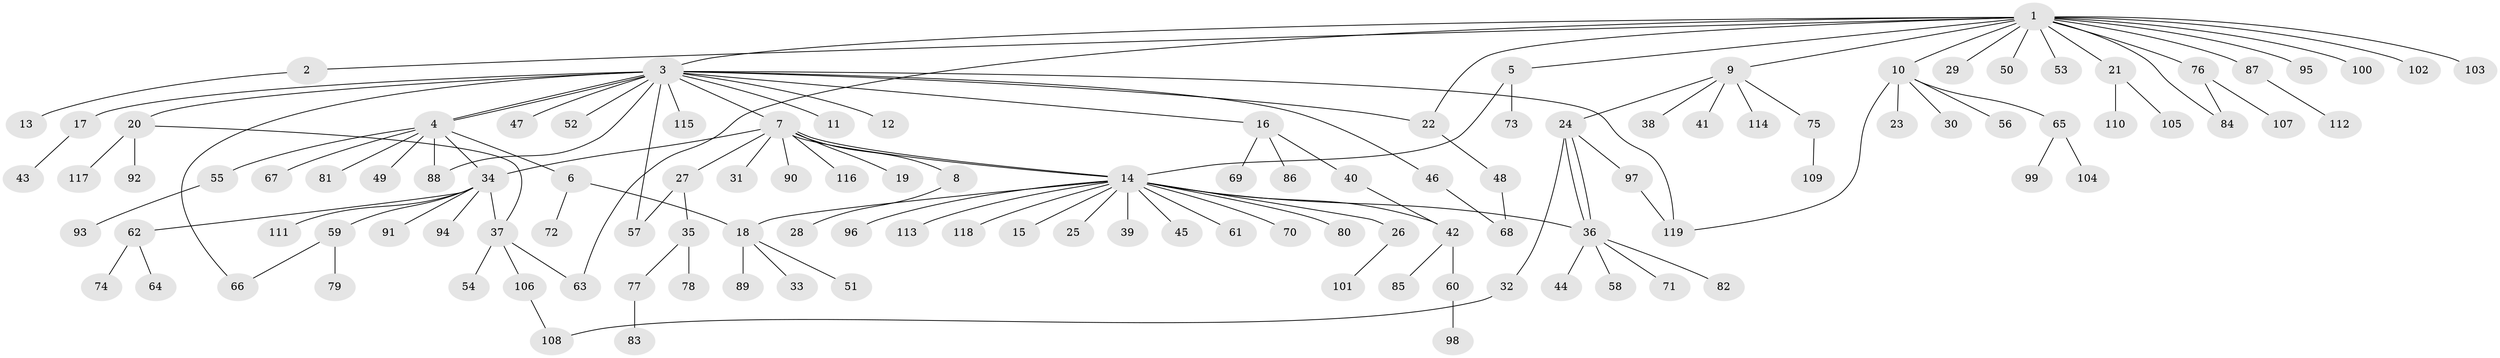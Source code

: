 // coarse degree distribution, {16: 0.023255813953488372, 1: 0.627906976744186, 17: 0.011627906976744186, 9: 0.011627906976744186, 2: 0.16279069767441862, 11: 0.011627906976744186, 5: 0.03488372093023256, 4: 0.03488372093023256, 3: 0.05813953488372093, 7: 0.011627906976744186, 6: 0.011627906976744186}
// Generated by graph-tools (version 1.1) at 2025/51/02/27/25 19:51:56]
// undirected, 119 vertices, 137 edges
graph export_dot {
graph [start="1"]
  node [color=gray90,style=filled];
  1;
  2;
  3;
  4;
  5;
  6;
  7;
  8;
  9;
  10;
  11;
  12;
  13;
  14;
  15;
  16;
  17;
  18;
  19;
  20;
  21;
  22;
  23;
  24;
  25;
  26;
  27;
  28;
  29;
  30;
  31;
  32;
  33;
  34;
  35;
  36;
  37;
  38;
  39;
  40;
  41;
  42;
  43;
  44;
  45;
  46;
  47;
  48;
  49;
  50;
  51;
  52;
  53;
  54;
  55;
  56;
  57;
  58;
  59;
  60;
  61;
  62;
  63;
  64;
  65;
  66;
  67;
  68;
  69;
  70;
  71;
  72;
  73;
  74;
  75;
  76;
  77;
  78;
  79;
  80;
  81;
  82;
  83;
  84;
  85;
  86;
  87;
  88;
  89;
  90;
  91;
  92;
  93;
  94;
  95;
  96;
  97;
  98;
  99;
  100;
  101;
  102;
  103;
  104;
  105;
  106;
  107;
  108;
  109;
  110;
  111;
  112;
  113;
  114;
  115;
  116;
  117;
  118;
  119;
  1 -- 2;
  1 -- 3;
  1 -- 5;
  1 -- 9;
  1 -- 10;
  1 -- 21;
  1 -- 22;
  1 -- 29;
  1 -- 50;
  1 -- 53;
  1 -- 63;
  1 -- 76;
  1 -- 84;
  1 -- 87;
  1 -- 95;
  1 -- 100;
  1 -- 102;
  1 -- 103;
  2 -- 13;
  3 -- 4;
  3 -- 4;
  3 -- 7;
  3 -- 11;
  3 -- 12;
  3 -- 16;
  3 -- 17;
  3 -- 20;
  3 -- 22;
  3 -- 46;
  3 -- 47;
  3 -- 52;
  3 -- 57;
  3 -- 66;
  3 -- 88;
  3 -- 115;
  3 -- 119;
  4 -- 6;
  4 -- 34;
  4 -- 49;
  4 -- 55;
  4 -- 67;
  4 -- 81;
  4 -- 88;
  5 -- 14;
  5 -- 73;
  6 -- 18;
  6 -- 72;
  7 -- 8;
  7 -- 14;
  7 -- 14;
  7 -- 19;
  7 -- 27;
  7 -- 31;
  7 -- 34;
  7 -- 90;
  7 -- 116;
  8 -- 28;
  9 -- 24;
  9 -- 38;
  9 -- 41;
  9 -- 75;
  9 -- 114;
  10 -- 23;
  10 -- 30;
  10 -- 56;
  10 -- 65;
  10 -- 119;
  14 -- 15;
  14 -- 18;
  14 -- 25;
  14 -- 26;
  14 -- 36;
  14 -- 39;
  14 -- 42;
  14 -- 45;
  14 -- 61;
  14 -- 70;
  14 -- 80;
  14 -- 96;
  14 -- 113;
  14 -- 118;
  16 -- 40;
  16 -- 69;
  16 -- 86;
  17 -- 43;
  18 -- 33;
  18 -- 51;
  18 -- 89;
  20 -- 37;
  20 -- 92;
  20 -- 117;
  21 -- 105;
  21 -- 110;
  22 -- 48;
  24 -- 32;
  24 -- 36;
  24 -- 36;
  24 -- 97;
  26 -- 101;
  27 -- 35;
  27 -- 57;
  32 -- 108;
  34 -- 37;
  34 -- 59;
  34 -- 62;
  34 -- 91;
  34 -- 94;
  34 -- 111;
  35 -- 77;
  35 -- 78;
  36 -- 44;
  36 -- 58;
  36 -- 71;
  36 -- 82;
  37 -- 54;
  37 -- 63;
  37 -- 106;
  40 -- 42;
  42 -- 60;
  42 -- 85;
  46 -- 68;
  48 -- 68;
  55 -- 93;
  59 -- 66;
  59 -- 79;
  60 -- 98;
  62 -- 64;
  62 -- 74;
  65 -- 99;
  65 -- 104;
  75 -- 109;
  76 -- 84;
  76 -- 107;
  77 -- 83;
  87 -- 112;
  97 -- 119;
  106 -- 108;
}
